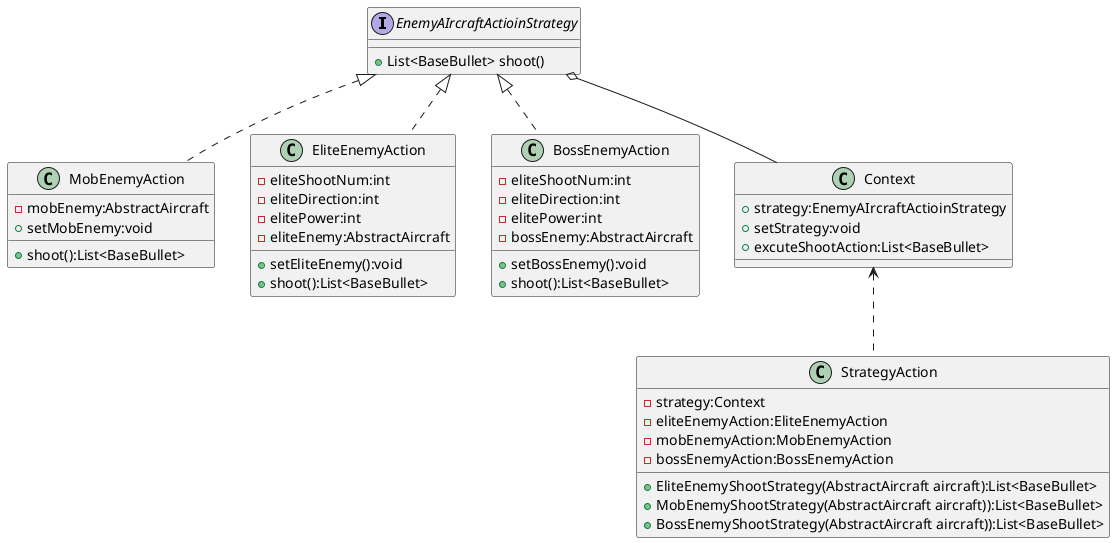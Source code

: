 @startuml
'https://plantuml.com/class-diagram

interface EnemyAIrcraftActioinStrategy{
    +List<BaseBullet> shoot()
}

class MobEnemyAction{
    - mobEnemy:AbstractAircraft
    + setMobEnemy:void
    + shoot():List<BaseBullet>
}

class EliteEnemyAction{
    - eliteShootNum:int
    - eliteDirection:int
    - elitePower:int
    - eliteEnemy:AbstractAircraft
    + setEliteEnemy():void
    + shoot():List<BaseBullet>
}

class BossEnemyAction{
    - eliteShootNum:int
    - eliteDirection:int
    - elitePower:int
    - bossEnemy:AbstractAircraft
    + setBossEnemy():void
    + shoot():List<BaseBullet>
}

EnemyAIrcraftActioinStrategy <|.. BossEnemyAction
EnemyAIrcraftActioinStrategy <|.. EliteEnemyAction
EnemyAIrcraftActioinStrategy <|.. MobEnemyAction

class Context{
    + strategy:EnemyAIrcraftActioinStrategy
    + setStrategy:void
    + excuteShootAction:List<BaseBullet>
}

EnemyAIrcraftActioinStrategy o-- Context

class StrategyAction{
    - strategy:Context
    - eliteEnemyAction:EliteEnemyAction
    - mobEnemyAction:MobEnemyAction
    - bossEnemyAction:BossEnemyAction
    + EliteEnemyShootStrategy(AbstractAircraft aircraft):List<BaseBullet>
    + MobEnemyShootStrategy(AbstractAircraft aircraft)):List<BaseBullet>
    +BossEnemyShootStrategy(AbstractAircraft aircraft)):List<BaseBullet>
}

Context <.. StrategyAction
@enduml